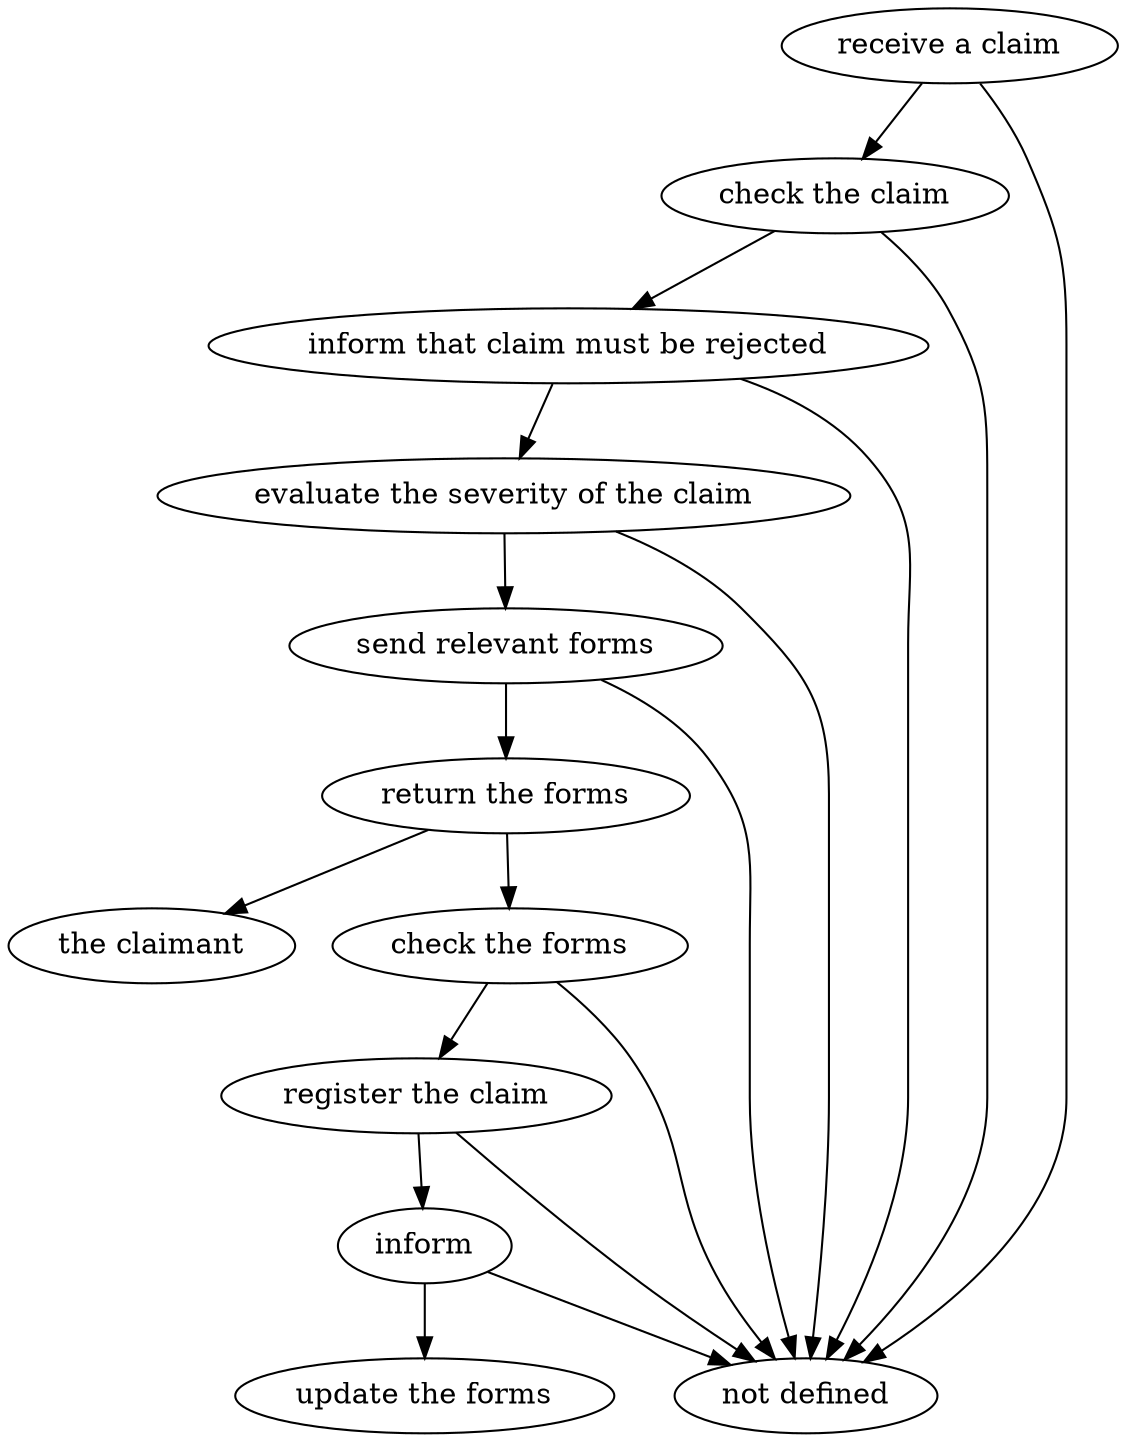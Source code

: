 strict digraph "doc-3.6" {
	graph [name="doc-3.6"];
	"receive a claim"	[attrs="{'type': 'Activity', 'label': 'receive a claim'}"];
	"check the claim"	[attrs="{'type': 'Activity', 'label': 'check the claim'}"];
	"receive a claim" -> "check the claim"	[attrs="{'type': 'flow', 'label': 'flow'}"];
	"not defined"	[attrs="{'type': 'Actor', 'label': 'not defined'}"];
	"receive a claim" -> "not defined"	[attrs="{'type': 'actor performer', 'label': 'actor performer'}"];
	"inform that claim must be rejected"	[attrs="{'type': 'Activity', 'label': 'inform that claim must be rejected'}"];
	"check the claim" -> "inform that claim must be rejected"	[attrs="{'type': 'flow', 'label': 'flow'}"];
	"check the claim" -> "not defined"	[attrs="{'type': 'actor performer', 'label': 'actor performer'}"];
	"evaluate the severity of the claim"	[attrs="{'type': 'Activity', 'label': 'evaluate the severity of the claim'}"];
	"inform that claim must be rejected" -> "evaluate the severity of the claim"	[attrs="{'type': 'flow', 'label': 'flow'}"];
	"inform that claim must be rejected" -> "not defined"	[attrs="{'type': 'actor performer', 'label': 'actor performer'}"];
	"send relevant forms"	[attrs="{'type': 'Activity', 'label': 'send relevant forms'}"];
	"evaluate the severity of the claim" -> "send relevant forms"	[attrs="{'type': 'flow', 'label': 'flow'}"];
	"evaluate the severity of the claim" -> "not defined"	[attrs="{'type': 'actor performer', 'label': 'actor performer'}"];
	"return the forms"	[attrs="{'type': 'Activity', 'label': 'return the forms'}"];
	"send relevant forms" -> "return the forms"	[attrs="{'type': 'flow', 'label': 'flow'}"];
	"send relevant forms" -> "not defined"	[attrs="{'type': 'actor performer', 'label': 'actor performer'}"];
	"check the forms"	[attrs="{'type': 'Activity', 'label': 'check the forms'}"];
	"return the forms" -> "check the forms"	[attrs="{'type': 'flow', 'label': 'flow'}"];
	"the claimant"	[attrs="{'type': 'Actor', 'label': 'the claimant'}"];
	"return the forms" -> "the claimant"	[attrs="{'type': 'actor performer', 'label': 'actor performer'}"];
	"register the claim"	[attrs="{'type': 'Activity', 'label': 'register the claim'}"];
	"check the forms" -> "register the claim"	[attrs="{'type': 'flow', 'label': 'flow'}"];
	"check the forms" -> "not defined"	[attrs="{'type': 'actor performer', 'label': 'actor performer'}"];
	inform	[attrs="{'type': 'Activity', 'label': 'inform'}"];
	"register the claim" -> inform	[attrs="{'type': 'flow', 'label': 'flow'}"];
	"register the claim" -> "not defined"	[attrs="{'type': 'actor performer', 'label': 'actor performer'}"];
	inform -> "not defined"	[attrs="{'type': 'actor performer', 'label': 'actor performer'}"];
	"update the forms"	[attrs="{'type': 'Activity', 'label': 'update the forms'}"];
	inform -> "update the forms"	[attrs="{'type': 'flow', 'label': 'flow'}"];
}
